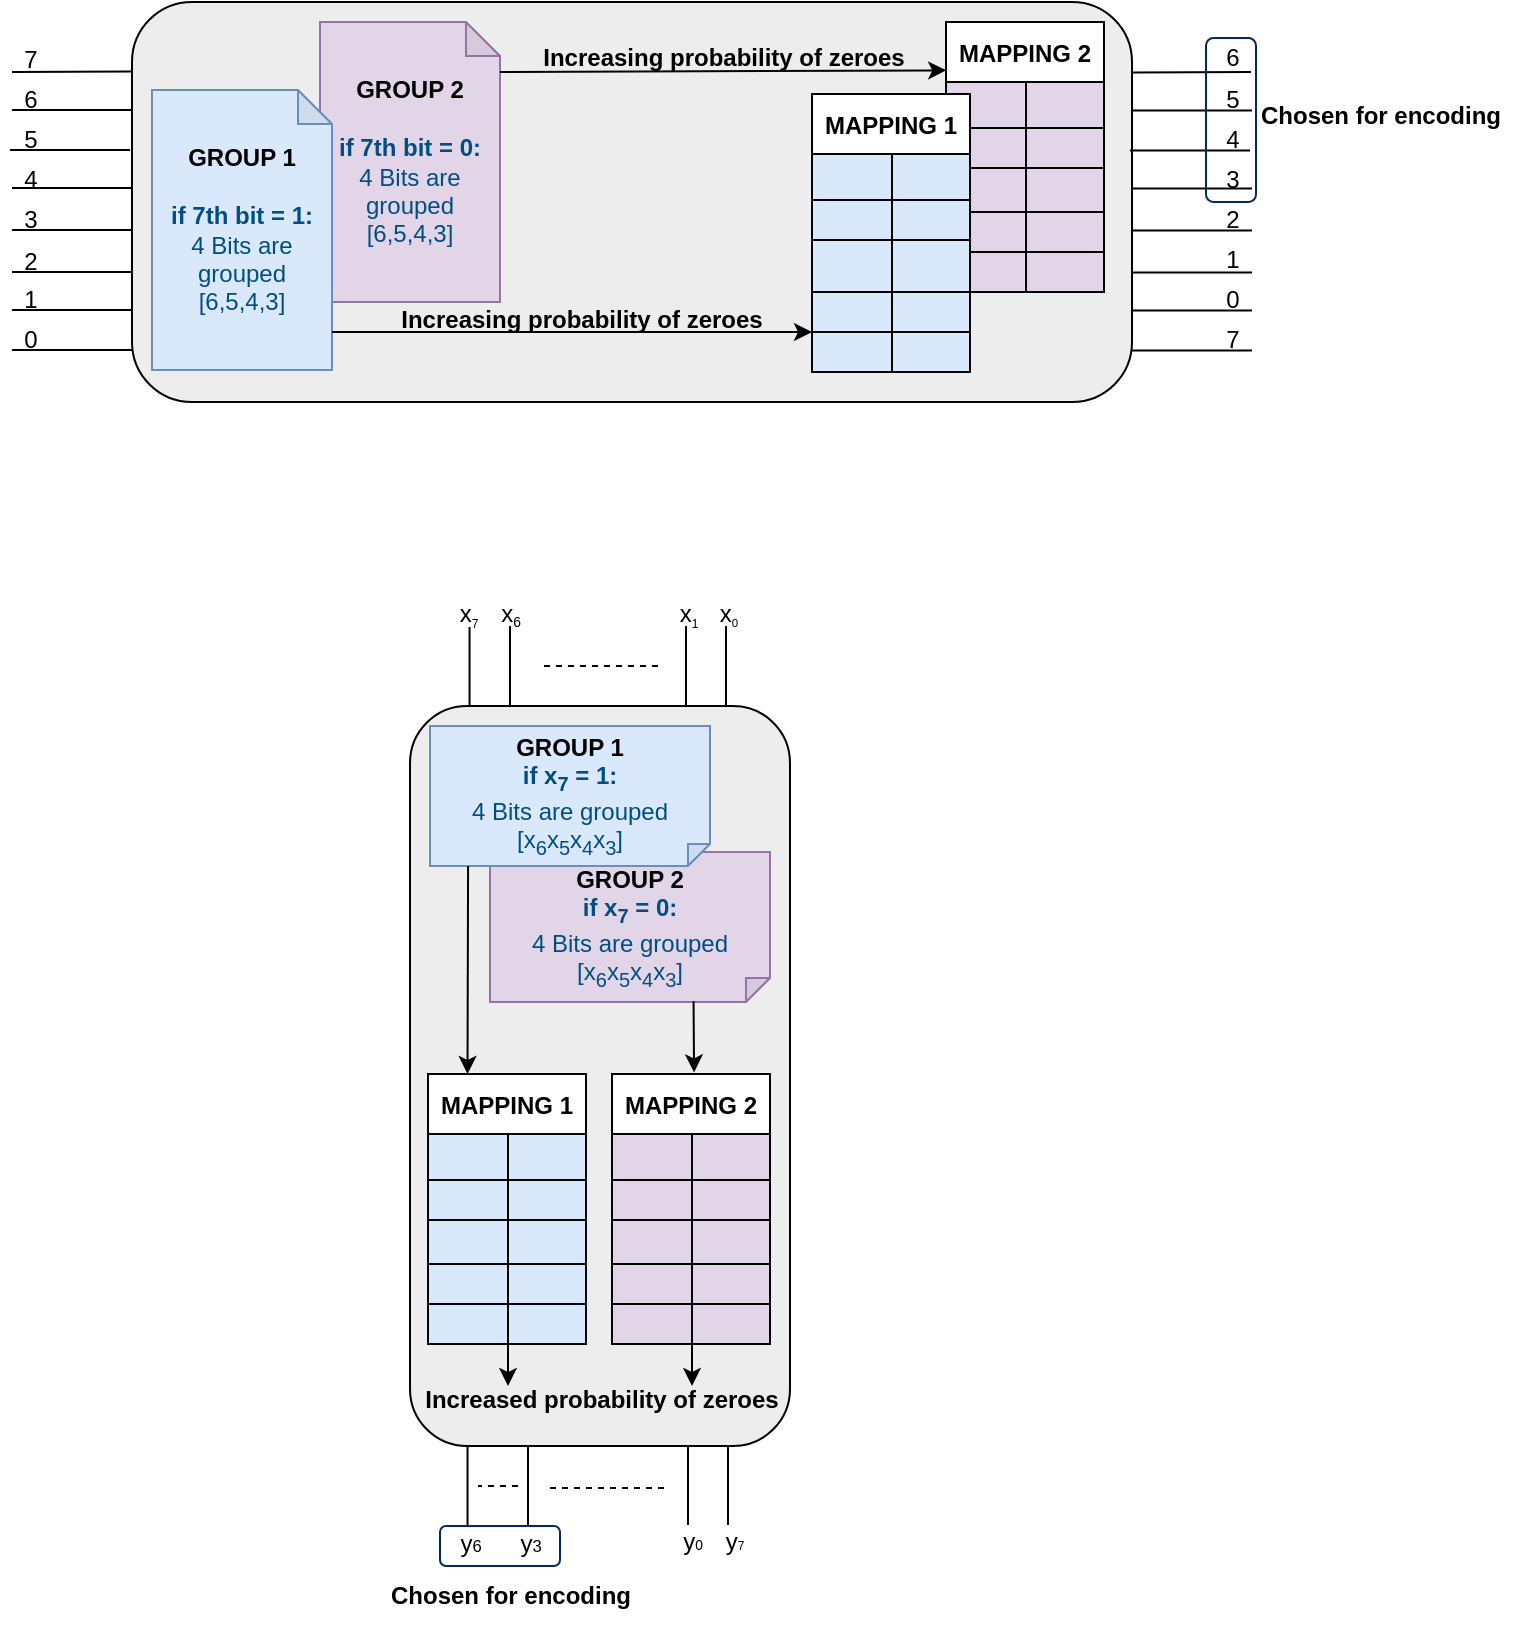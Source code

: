 <mxfile version="28.0.4">
  <diagram name="Page-1" id="nOCRgtnf3OO0YPdjOFGx">
    <mxGraphModel dx="1882" dy="1778" grid="1" gridSize="10" guides="1" tooltips="1" connect="1" arrows="1" fold="1" page="1" pageScale="1" pageWidth="850" pageHeight="1100" math="0" shadow="0" adaptiveColors="simple">
      <root>
        <mxCell id="0" />
        <mxCell id="1" parent="0" />
        <mxCell id="Uh95agxEUosQ2VYnLe-K-126" value="" style="rounded=1;whiteSpace=wrap;html=1;fillColor=light-dark(#ededed, #ededed);movable=1;resizable=1;rotatable=1;deletable=1;editable=1;locked=0;connectable=1;direction=south;" vertex="1" parent="1">
          <mxGeometry x="271" y="327" width="190" height="370" as="geometry" />
        </mxCell>
        <mxCell id="Uh95agxEUosQ2VYnLe-K-129" value="&lt;b&gt;GROUP 2&lt;/b&gt;&lt;div&gt;&lt;div&gt;&lt;font style=&quot;color: light-dark(rgb(0, 79, 128), rgb(237, 237, 237));&quot;&gt;&lt;b&gt;if x&lt;sub&gt;7&lt;/sub&gt;&amp;nbsp;= 0:&lt;/b&gt;&lt;/font&gt;&lt;/div&gt;&lt;div&gt;&lt;font style=&quot;color: light-dark(rgb(0, 79, 128), rgb(237, 237, 237));&quot;&gt;4 Bits are grouped [x&lt;sub&gt;6&lt;/sub&gt;x&lt;sub&gt;5&lt;/sub&gt;x&lt;sub&gt;4&lt;/sub&gt;x&lt;sub&gt;3&lt;/sub&gt;]&lt;/font&gt;&lt;/div&gt;&lt;/div&gt;" style="shape=note;whiteSpace=wrap;html=1;backgroundOutline=1;darkOpacity=0.05;size=12;fillColor=#e1d5e7;strokeColor=#9673a6;movable=1;resizable=1;rotatable=1;deletable=1;editable=1;locked=0;connectable=1;direction=south;" vertex="1" parent="1">
          <mxGeometry x="311" y="400" width="140" height="75" as="geometry" />
        </mxCell>
        <mxCell id="Uh95agxEUosQ2VYnLe-K-66" value="" style="rounded=1;whiteSpace=wrap;html=1;fillColor=light-dark(#ededed, #ededed);movable=1;resizable=1;rotatable=1;deletable=1;editable=1;locked=0;connectable=1;" vertex="1" parent="1">
          <mxGeometry x="132" y="-25" width="500" height="200" as="geometry" />
        </mxCell>
        <mxCell id="Uh95agxEUosQ2VYnLe-K-46" value="MAPPING 2" style="shape=table;startSize=30;container=1;collapsible=0;childLayout=tableLayout;strokeColor=default;fontSize=12;fontStyle=1;movable=1;resizable=1;rotatable=1;deletable=1;editable=1;locked=0;connectable=1;" vertex="1" parent="1">
          <mxGeometry x="539" y="-15" width="79" height="135.0" as="geometry" />
        </mxCell>
        <mxCell id="Uh95agxEUosQ2VYnLe-K-47" value="" style="shape=tableRow;horizontal=0;startSize=0;swimlaneHead=0;swimlaneBody=0;strokeColor=light-dark(#000000, #9577a3);top=1;left=1;bottom=1;right=1;collapsible=0;dropTarget=0;fillColor=none;points=[[0,0.5],[1,0.5]];portConstraint=eastwest;fontSize=16;movable=1;resizable=1;rotatable=1;deletable=1;editable=1;locked=0;connectable=1;" vertex="1" parent="Uh95agxEUosQ2VYnLe-K-46">
          <mxGeometry y="30" width="79" height="23" as="geometry" />
        </mxCell>
        <mxCell id="Uh95agxEUosQ2VYnLe-K-48" value="" style="shape=partialRectangle;html=1;whiteSpace=wrap;connectable=1;strokeColor=light-dark(#000000, #9577a3);overflow=hidden;fillColor=#e1d5e7;top=1;left=1;bottom=1;right=1;pointerEvents=1;fontSize=16;movable=1;resizable=1;rotatable=1;deletable=1;editable=1;locked=0;" vertex="1" parent="Uh95agxEUosQ2VYnLe-K-47">
          <mxGeometry width="40" height="23" as="geometry">
            <mxRectangle width="40" height="23" as="alternateBounds" />
          </mxGeometry>
        </mxCell>
        <mxCell id="Uh95agxEUosQ2VYnLe-K-49" value="" style="shape=partialRectangle;html=1;whiteSpace=wrap;connectable=1;strokeColor=light-dark(#000000, #9577a3);overflow=hidden;fillColor=#e1d5e7;top=1;left=1;bottom=1;right=1;pointerEvents=1;fontSize=16;movable=1;resizable=1;rotatable=1;deletable=1;editable=1;locked=0;" vertex="1" parent="Uh95agxEUosQ2VYnLe-K-47">
          <mxGeometry x="40" width="39" height="23" as="geometry">
            <mxRectangle width="39" height="23" as="alternateBounds" />
          </mxGeometry>
        </mxCell>
        <mxCell id="Uh95agxEUosQ2VYnLe-K-50" value="" style="shape=tableRow;horizontal=0;startSize=0;swimlaneHead=0;swimlaneBody=0;strokeColor=light-dark(#000000, #9577a3);top=1;left=1;bottom=1;right=1;collapsible=0;dropTarget=0;fillColor=none;points=[[0,0.5],[1,0.5]];portConstraint=eastwest;fontSize=16;movable=1;resizable=1;rotatable=1;deletable=1;editable=1;locked=0;connectable=1;" vertex="1" parent="Uh95agxEUosQ2VYnLe-K-46">
          <mxGeometry y="53" width="79" height="20" as="geometry" />
        </mxCell>
        <mxCell id="Uh95agxEUosQ2VYnLe-K-51" value="" style="shape=partialRectangle;html=1;whiteSpace=wrap;connectable=1;strokeColor=light-dark(#000000, #9577a3);overflow=hidden;fillColor=#e1d5e7;top=1;left=1;bottom=1;right=1;pointerEvents=1;fontSize=16;movable=1;resizable=1;rotatable=1;deletable=1;editable=1;locked=0;" vertex="1" parent="Uh95agxEUosQ2VYnLe-K-50">
          <mxGeometry width="40" height="20" as="geometry">
            <mxRectangle width="40" height="20" as="alternateBounds" />
          </mxGeometry>
        </mxCell>
        <mxCell id="Uh95agxEUosQ2VYnLe-K-52" value="" style="shape=partialRectangle;html=1;whiteSpace=wrap;connectable=1;strokeColor=light-dark(#000000, #9577a3);overflow=hidden;fillColor=#e1d5e7;top=1;left=1;bottom=1;right=1;pointerEvents=1;fontSize=16;movable=1;resizable=1;rotatable=1;deletable=1;editable=1;locked=0;" vertex="1" parent="Uh95agxEUosQ2VYnLe-K-50">
          <mxGeometry x="40" width="39" height="20" as="geometry">
            <mxRectangle width="39" height="20" as="alternateBounds" />
          </mxGeometry>
        </mxCell>
        <mxCell id="Uh95agxEUosQ2VYnLe-K-53" value="" style="shape=tableRow;horizontal=0;startSize=0;swimlaneHead=0;swimlaneBody=0;strokeColor=light-dark(#000000, #9577a3);top=1;left=1;bottom=1;right=1;collapsible=0;dropTarget=0;fillColor=none;points=[[0,0.5],[1,0.5]];portConstraint=eastwest;fontSize=16;movable=1;resizable=1;rotatable=1;deletable=1;editable=1;locked=0;connectable=1;" vertex="1" parent="Uh95agxEUosQ2VYnLe-K-46">
          <mxGeometry y="73" width="79" height="22" as="geometry" />
        </mxCell>
        <mxCell id="Uh95agxEUosQ2VYnLe-K-54" value="" style="shape=partialRectangle;html=1;whiteSpace=wrap;connectable=1;strokeColor=light-dark(#000000, #9577a3);overflow=hidden;fillColor=#e1d5e7;top=1;left=1;bottom=1;right=1;pointerEvents=1;fontSize=16;movable=1;resizable=1;rotatable=1;deletable=1;editable=1;locked=0;" vertex="1" parent="Uh95agxEUosQ2VYnLe-K-53">
          <mxGeometry width="40" height="22" as="geometry">
            <mxRectangle width="40" height="22" as="alternateBounds" />
          </mxGeometry>
        </mxCell>
        <mxCell id="Uh95agxEUosQ2VYnLe-K-55" value="" style="shape=partialRectangle;html=1;whiteSpace=wrap;connectable=1;strokeColor=light-dark(#000000, #9577a3);overflow=hidden;fillColor=#e1d5e7;top=1;left=1;bottom=1;right=1;pointerEvents=1;fontSize=16;movable=1;resizable=1;rotatable=1;deletable=1;editable=1;locked=0;" vertex="1" parent="Uh95agxEUosQ2VYnLe-K-53">
          <mxGeometry x="40" width="39" height="22" as="geometry">
            <mxRectangle width="39" height="22" as="alternateBounds" />
          </mxGeometry>
        </mxCell>
        <mxCell id="Uh95agxEUosQ2VYnLe-K-56" style="shape=tableRow;horizontal=0;startSize=0;swimlaneHead=0;swimlaneBody=0;strokeColor=light-dark(#000000, #9577a3);top=1;left=1;bottom=1;right=1;collapsible=0;dropTarget=0;fillColor=none;points=[[0,0.5],[1,0.5]];portConstraint=eastwest;fontSize=16;movable=1;resizable=1;rotatable=1;deletable=1;editable=1;locked=0;connectable=1;" vertex="1" parent="Uh95agxEUosQ2VYnLe-K-46">
          <mxGeometry y="95" width="79" height="20" as="geometry" />
        </mxCell>
        <mxCell id="Uh95agxEUosQ2VYnLe-K-57" style="shape=partialRectangle;html=1;whiteSpace=wrap;connectable=1;strokeColor=light-dark(#000000, #9577a3);overflow=hidden;fillColor=#e1d5e7;top=1;left=1;bottom=1;right=1;pointerEvents=1;fontSize=16;movable=1;resizable=1;rotatable=1;deletable=1;editable=1;locked=0;" vertex="1" parent="Uh95agxEUosQ2VYnLe-K-56">
          <mxGeometry width="40" height="20" as="geometry">
            <mxRectangle width="40" height="20" as="alternateBounds" />
          </mxGeometry>
        </mxCell>
        <mxCell id="Uh95agxEUosQ2VYnLe-K-58" style="shape=partialRectangle;html=1;whiteSpace=wrap;connectable=1;strokeColor=light-dark(#000000, #9577a3);overflow=hidden;fillColor=#e1d5e7;top=1;left=1;bottom=1;right=1;pointerEvents=1;fontSize=16;movable=1;resizable=1;rotatable=1;deletable=1;editable=1;locked=0;" vertex="1" parent="Uh95agxEUosQ2VYnLe-K-56">
          <mxGeometry x="40" width="39" height="20" as="geometry">
            <mxRectangle width="39" height="20" as="alternateBounds" />
          </mxGeometry>
        </mxCell>
        <mxCell id="Uh95agxEUosQ2VYnLe-K-59" style="shape=tableRow;horizontal=0;startSize=0;swimlaneHead=0;swimlaneBody=0;strokeColor=light-dark(#000000, #9577a3);top=1;left=1;bottom=1;right=1;collapsible=0;dropTarget=0;fillColor=none;points=[[0,0.5],[1,0.5]];portConstraint=eastwest;fontSize=16;movable=1;resizable=1;rotatable=1;deletable=1;editable=1;locked=0;connectable=1;" vertex="1" parent="Uh95agxEUosQ2VYnLe-K-46">
          <mxGeometry y="115" width="79" height="20" as="geometry" />
        </mxCell>
        <mxCell id="Uh95agxEUosQ2VYnLe-K-60" style="shape=partialRectangle;html=1;whiteSpace=wrap;connectable=1;strokeColor=light-dark(#000000, #9577a3);overflow=hidden;fillColor=#e1d5e7;top=1;left=1;bottom=1;right=1;pointerEvents=1;fontSize=16;movable=1;resizable=1;rotatable=1;deletable=1;editable=1;locked=0;" vertex="1" parent="Uh95agxEUosQ2VYnLe-K-59">
          <mxGeometry width="40" height="20" as="geometry">
            <mxRectangle width="40" height="20" as="alternateBounds" />
          </mxGeometry>
        </mxCell>
        <mxCell id="Uh95agxEUosQ2VYnLe-K-61" style="shape=partialRectangle;html=1;whiteSpace=wrap;connectable=1;strokeColor=light-dark(#000000, #9577a3);overflow=hidden;fillColor=#e1d5e7;top=1;left=1;bottom=1;right=1;pointerEvents=1;fontSize=16;movable=1;resizable=1;rotatable=1;deletable=1;editable=1;locked=0;" vertex="1" parent="Uh95agxEUosQ2VYnLe-K-59">
          <mxGeometry x="40" width="39" height="20" as="geometry">
            <mxRectangle width="39" height="20" as="alternateBounds" />
          </mxGeometry>
        </mxCell>
        <mxCell id="Uh95agxEUosQ2VYnLe-K-1" value="&lt;b&gt;GROUP 2&lt;/b&gt;&lt;div&gt;&lt;b&gt;&lt;br&gt;&lt;/b&gt;&lt;div&gt;&lt;font style=&quot;color: light-dark(rgb(0, 79, 128), rgb(237, 237, 237));&quot;&gt;&lt;b&gt;if 7th bit = 0:&lt;/b&gt;&lt;/font&gt;&lt;/div&gt;&lt;div&gt;&lt;font style=&quot;color: light-dark(rgb(0, 79, 128), rgb(237, 237, 237));&quot;&gt;4 Bits are grouped [6,5,4,3]&lt;/font&gt;&lt;/div&gt;&lt;/div&gt;" style="shape=note;whiteSpace=wrap;html=1;backgroundOutline=1;darkOpacity=0.05;size=17;fillColor=#e1d5e7;strokeColor=#9673a6;movable=1;resizable=1;rotatable=1;deletable=1;editable=1;locked=0;connectable=1;" vertex="1" parent="1">
          <mxGeometry x="226" y="-15" width="90" height="140" as="geometry" />
        </mxCell>
        <mxCell id="_oQXvfnrhqQgpWS-RbkP-1" value="&lt;b&gt;GROUP 1&lt;/b&gt;&lt;div&gt;&lt;b&gt;&lt;br&gt;&lt;/b&gt;&lt;div&gt;&lt;font style=&quot;color: light-dark(rgb(0, 79, 128), rgb(237, 237, 237));&quot;&gt;&lt;b&gt;if 7th bit = 1:&lt;/b&gt;&lt;/font&gt;&lt;/div&gt;&lt;div&gt;&lt;font style=&quot;color: light-dark(rgb(0, 79, 128), rgb(237, 237, 237));&quot;&gt;4 Bits are grouped [6,5,4,3]&lt;/font&gt;&lt;/div&gt;&lt;/div&gt;" style="shape=note;whiteSpace=wrap;html=1;backgroundOutline=1;darkOpacity=0.05;size=17;fillColor=#dae8fc;strokeColor=#6c8ebf;movable=1;resizable=1;rotatable=1;deletable=1;editable=1;locked=0;connectable=1;" parent="1" vertex="1">
          <mxGeometry x="142" y="19" width="90" height="140" as="geometry" />
        </mxCell>
        <mxCell id="Uh95agxEUosQ2VYnLe-K-2" value="" style="endArrow=classic;html=1;rounded=0;entryX=0.001;entryY=0.179;entryDx=0;entryDy=0;entryPerimeter=0;movable=1;resizable=1;rotatable=1;deletable=1;editable=1;locked=0;connectable=1;" edge="1" parent="1" target="Uh95agxEUosQ2VYnLe-K-46">
          <mxGeometry width="50" height="50" relative="1" as="geometry">
            <mxPoint x="316" y="10" as="sourcePoint" />
            <mxPoint x="516" y="10" as="targetPoint" />
          </mxGeometry>
        </mxCell>
        <mxCell id="Uh95agxEUosQ2VYnLe-K-3" value="" style="endArrow=classic;html=1;rounded=0;movable=1;resizable=1;rotatable=1;deletable=1;editable=1;locked=0;connectable=1;" edge="1" parent="1">
          <mxGeometry width="50" height="50" relative="1" as="geometry">
            <mxPoint x="232" y="140" as="sourcePoint" />
            <mxPoint x="472" y="140" as="targetPoint" />
          </mxGeometry>
        </mxCell>
        <mxCell id="Uh95agxEUosQ2VYnLe-K-27" value="MAPPING 1" style="shape=table;startSize=30;container=1;collapsible=0;childLayout=tableLayout;strokeColor=default;fontSize=12;fontStyle=1;labelBorderColor=none;swimlaneLine=1;fixedRows=1;resizeLast=1;resizeLastRow=1;movable=1;resizable=1;rotatable=1;deletable=1;editable=1;locked=0;connectable=1;" vertex="1" parent="1">
          <mxGeometry x="472" y="21" width="79" height="139" as="geometry" />
        </mxCell>
        <mxCell id="Uh95agxEUosQ2VYnLe-K-28" value="" style="shape=tableRow;horizontal=0;startSize=0;swimlaneHead=0;swimlaneBody=0;strokeColor=inherit;top=0;left=0;bottom=0;right=0;collapsible=0;dropTarget=0;fillColor=none;points=[[0,0.5],[1,0.5]];portConstraint=eastwest;fontSize=16;movable=1;resizable=1;rotatable=1;deletable=1;editable=1;locked=0;connectable=1;" vertex="1" parent="Uh95agxEUosQ2VYnLe-K-27">
          <mxGeometry y="30" width="79" height="23" as="geometry" />
        </mxCell>
        <mxCell id="Uh95agxEUosQ2VYnLe-K-29" value="" style="shape=partialRectangle;html=1;whiteSpace=wrap;connectable=1;strokeColor=light-dark(#030303, #5c79a3);overflow=hidden;fillColor=#dae8fc;top=1;left=1;bottom=1;right=1;pointerEvents=1;fontSize=16;backgroundOutline=1;movable=1;resizable=1;rotatable=1;deletable=1;editable=1;locked=0;" vertex="1" parent="Uh95agxEUosQ2VYnLe-K-28">
          <mxGeometry width="40" height="23" as="geometry">
            <mxRectangle width="40" height="23" as="alternateBounds" />
          </mxGeometry>
        </mxCell>
        <mxCell id="Uh95agxEUosQ2VYnLe-K-30" value="" style="shape=partialRectangle;html=1;whiteSpace=wrap;connectable=1;strokeColor=light-dark(#030303, #5c79a3);overflow=hidden;fillColor=#dae8fc;top=1;left=1;bottom=1;right=1;pointerEvents=1;fontSize=16;backgroundOutline=1;movable=1;resizable=1;rotatable=1;deletable=1;editable=1;locked=0;" vertex="1" parent="Uh95agxEUosQ2VYnLe-K-28">
          <mxGeometry x="40" width="39" height="23" as="geometry">
            <mxRectangle width="39" height="23" as="alternateBounds" />
          </mxGeometry>
        </mxCell>
        <mxCell id="Uh95agxEUosQ2VYnLe-K-32" value="" style="shape=tableRow;horizontal=0;startSize=0;swimlaneHead=0;swimlaneBody=0;strokeColor=inherit;top=0;left=0;bottom=0;right=0;collapsible=0;dropTarget=0;fillColor=none;points=[[0,0.5],[1,0.5]];portConstraint=eastwest;fontSize=16;movable=1;resizable=1;rotatable=1;deletable=1;editable=1;locked=0;connectable=1;" vertex="1" parent="Uh95agxEUosQ2VYnLe-K-27">
          <mxGeometry y="53" width="79" height="20" as="geometry" />
        </mxCell>
        <mxCell id="Uh95agxEUosQ2VYnLe-K-33" value="" style="shape=partialRectangle;html=1;whiteSpace=wrap;connectable=1;strokeColor=light-dark(#030303, #5c79a3);overflow=hidden;fillColor=#dae8fc;top=1;left=1;bottom=1;right=1;pointerEvents=1;fontSize=16;backgroundOutline=1;movable=1;resizable=1;rotatable=1;deletable=1;editable=1;locked=0;" vertex="1" parent="Uh95agxEUosQ2VYnLe-K-32">
          <mxGeometry width="40" height="20" as="geometry">
            <mxRectangle width="40" height="20" as="alternateBounds" />
          </mxGeometry>
        </mxCell>
        <mxCell id="Uh95agxEUosQ2VYnLe-K-34" value="" style="shape=partialRectangle;html=1;whiteSpace=wrap;connectable=1;strokeColor=light-dark(#030303, #5c79a3);overflow=hidden;fillColor=#dae8fc;top=1;left=1;bottom=1;right=1;pointerEvents=1;fontSize=16;backgroundOutline=1;movable=1;resizable=1;rotatable=1;deletable=1;editable=1;locked=0;" vertex="1" parent="Uh95agxEUosQ2VYnLe-K-32">
          <mxGeometry x="40" width="39" height="20" as="geometry">
            <mxRectangle width="39" height="20" as="alternateBounds" />
          </mxGeometry>
        </mxCell>
        <mxCell id="Uh95agxEUosQ2VYnLe-K-36" value="" style="shape=tableRow;horizontal=0;startSize=0;swimlaneHead=0;swimlaneBody=0;strokeColor=inherit;top=0;left=0;bottom=0;right=0;collapsible=0;dropTarget=0;fillColor=none;points=[[0,0.5],[1,0.5]];portConstraint=eastwest;fontSize=16;movable=1;resizable=1;rotatable=1;deletable=1;editable=1;locked=0;connectable=1;" vertex="1" parent="Uh95agxEUosQ2VYnLe-K-27">
          <mxGeometry y="73" width="79" height="26" as="geometry" />
        </mxCell>
        <mxCell id="Uh95agxEUosQ2VYnLe-K-37" value="" style="shape=partialRectangle;html=1;whiteSpace=wrap;connectable=1;strokeColor=light-dark(#030303, #5c79a3);overflow=hidden;fillColor=#dae8fc;top=1;left=1;bottom=1;right=1;pointerEvents=1;fontSize=16;backgroundOutline=1;movable=1;resizable=1;rotatable=1;deletable=1;editable=1;locked=0;" vertex="1" parent="Uh95agxEUosQ2VYnLe-K-36">
          <mxGeometry width="40" height="26" as="geometry">
            <mxRectangle width="40" height="26" as="alternateBounds" />
          </mxGeometry>
        </mxCell>
        <mxCell id="Uh95agxEUosQ2VYnLe-K-38" value="" style="shape=partialRectangle;html=1;whiteSpace=wrap;connectable=1;strokeColor=light-dark(#030303, #5c79a3);overflow=hidden;fillColor=#dae8fc;top=1;left=1;bottom=1;right=1;pointerEvents=1;fontSize=16;backgroundOutline=1;movable=1;resizable=1;rotatable=1;deletable=1;editable=1;locked=0;" vertex="1" parent="Uh95agxEUosQ2VYnLe-K-36">
          <mxGeometry x="40" width="39" height="26" as="geometry">
            <mxRectangle width="39" height="26" as="alternateBounds" />
          </mxGeometry>
        </mxCell>
        <mxCell id="Uh95agxEUosQ2VYnLe-K-40" style="shape=tableRow;horizontal=0;startSize=0;swimlaneHead=0;swimlaneBody=0;strokeColor=inherit;top=0;left=0;bottom=0;right=0;collapsible=0;dropTarget=0;fillColor=none;points=[[0,0.5],[1,0.5]];portConstraint=eastwest;fontSize=16;movable=1;resizable=1;rotatable=1;deletable=1;editable=1;locked=0;connectable=1;" vertex="1" parent="Uh95agxEUosQ2VYnLe-K-27">
          <mxGeometry y="99" width="79" height="20" as="geometry" />
        </mxCell>
        <mxCell id="Uh95agxEUosQ2VYnLe-K-41" style="shape=partialRectangle;html=1;whiteSpace=wrap;connectable=1;strokeColor=light-dark(#030303, #5c79a3);overflow=hidden;fillColor=#dae8fc;top=1;left=1;bottom=1;right=1;pointerEvents=1;fontSize=16;backgroundOutline=1;movable=1;resizable=1;rotatable=1;deletable=1;editable=1;locked=0;" vertex="1" parent="Uh95agxEUosQ2VYnLe-K-40">
          <mxGeometry width="40" height="20" as="geometry">
            <mxRectangle width="40" height="20" as="alternateBounds" />
          </mxGeometry>
        </mxCell>
        <mxCell id="Uh95agxEUosQ2VYnLe-K-42" style="shape=partialRectangle;html=1;whiteSpace=wrap;connectable=1;strokeColor=light-dark(#030303, #5c79a3);overflow=hidden;fillColor=#dae8fc;top=1;left=1;bottom=1;right=1;pointerEvents=1;fontSize=16;backgroundOutline=1;movable=1;resizable=1;rotatable=1;deletable=1;editable=1;locked=0;" vertex="1" parent="Uh95agxEUosQ2VYnLe-K-40">
          <mxGeometry x="40" width="39" height="20" as="geometry">
            <mxRectangle width="39" height="20" as="alternateBounds" />
          </mxGeometry>
        </mxCell>
        <mxCell id="Uh95agxEUosQ2VYnLe-K-43" style="shape=tableRow;horizontal=0;startSize=0;swimlaneHead=0;swimlaneBody=0;strokeColor=inherit;top=0;left=0;bottom=0;right=0;collapsible=0;dropTarget=0;fillColor=none;points=[[0,0.5],[1,0.5]];portConstraint=eastwest;fontSize=16;strokeWidth=1;movable=1;resizable=1;rotatable=1;deletable=1;editable=1;locked=0;connectable=1;" vertex="1" parent="Uh95agxEUosQ2VYnLe-K-27">
          <mxGeometry y="119" width="79" height="20" as="geometry" />
        </mxCell>
        <mxCell id="Uh95agxEUosQ2VYnLe-K-44" style="shape=partialRectangle;html=1;whiteSpace=wrap;connectable=1;strokeColor=light-dark(#030303, #5c79a3);overflow=hidden;fillColor=#dae8fc;top=1;left=1;bottom=1;right=1;pointerEvents=1;fontSize=16;backgroundOutline=1;movable=1;resizable=1;rotatable=1;deletable=1;editable=1;locked=0;" vertex="1" parent="Uh95agxEUosQ2VYnLe-K-43">
          <mxGeometry width="40" height="20" as="geometry">
            <mxRectangle width="40" height="20" as="alternateBounds" />
          </mxGeometry>
        </mxCell>
        <mxCell id="Uh95agxEUosQ2VYnLe-K-45" style="shape=partialRectangle;html=1;whiteSpace=wrap;connectable=1;strokeColor=light-dark(#030303, #5c79a3);overflow=hidden;fillColor=#dae8fc;top=1;left=1;bottom=1;right=1;pointerEvents=1;fontSize=16;backgroundOutline=1;movable=1;resizable=1;rotatable=1;deletable=1;editable=1;locked=0;" vertex="1" parent="Uh95agxEUosQ2VYnLe-K-43">
          <mxGeometry x="40" width="39" height="20" as="geometry">
            <mxRectangle width="39" height="20" as="alternateBounds" />
          </mxGeometry>
        </mxCell>
        <mxCell id="Uh95agxEUosQ2VYnLe-K-62" value="&lt;b&gt;Increasing probability of zeroes&lt;/b&gt;" style="text;html=1;align=center;verticalAlign=middle;whiteSpace=wrap;rounded=0;movable=1;resizable=1;rotatable=1;deletable=1;editable=1;locked=0;connectable=1;" vertex="1" parent="1">
          <mxGeometry x="262" y="119" width="190" height="30" as="geometry" />
        </mxCell>
        <mxCell id="Uh95agxEUosQ2VYnLe-K-64" value="&lt;b&gt;Increasing probability of zeroes&lt;/b&gt;" style="text;html=1;align=center;verticalAlign=middle;whiteSpace=wrap;rounded=0;movable=1;resizable=1;rotatable=1;deletable=1;editable=1;locked=0;connectable=1;" vertex="1" parent="1">
          <mxGeometry x="333" y="-12" width="190" height="30" as="geometry" />
        </mxCell>
        <mxCell id="Uh95agxEUosQ2VYnLe-K-67" value="" style="endArrow=none;html=1;rounded=0;entryX=-0.001;entryY=0.124;entryDx=0;entryDy=0;entryPerimeter=0;movable=1;resizable=1;rotatable=1;deletable=1;editable=1;locked=0;connectable=1;" edge="1" parent="1">
          <mxGeometry width="50" height="50" relative="1" as="geometry">
            <mxPoint x="72" y="10" as="sourcePoint" />
            <mxPoint x="131.5" y="9.8" as="targetPoint" />
          </mxGeometry>
        </mxCell>
        <mxCell id="Uh95agxEUosQ2VYnLe-K-68" value="" style="endArrow=none;html=1;rounded=0;entryX=-0.001;entryY=0.124;entryDx=0;entryDy=0;entryPerimeter=0;movable=1;resizable=1;rotatable=1;deletable=1;editable=1;locked=0;connectable=1;" edge="1" parent="1">
          <mxGeometry width="50" height="50" relative="1" as="geometry">
            <mxPoint x="72" y="29" as="sourcePoint" />
            <mxPoint x="132" y="29" as="targetPoint" />
          </mxGeometry>
        </mxCell>
        <mxCell id="Uh95agxEUosQ2VYnLe-K-69" value="" style="endArrow=none;html=1;rounded=0;entryX=-0.001;entryY=0.124;entryDx=0;entryDy=0;entryPerimeter=0;movable=1;resizable=1;rotatable=1;deletable=1;editable=1;locked=0;connectable=1;" edge="1" parent="1">
          <mxGeometry width="50" height="50" relative="1" as="geometry">
            <mxPoint x="71" y="49" as="sourcePoint" />
            <mxPoint x="131" y="49" as="targetPoint" />
          </mxGeometry>
        </mxCell>
        <mxCell id="Uh95agxEUosQ2VYnLe-K-70" value="" style="endArrow=none;html=1;rounded=0;entryX=-0.001;entryY=0.124;entryDx=0;entryDy=0;entryPerimeter=0;movable=1;resizable=1;rotatable=1;deletable=1;editable=1;locked=0;connectable=1;" edge="1" parent="1">
          <mxGeometry width="50" height="50" relative="1" as="geometry">
            <mxPoint x="72" y="68" as="sourcePoint" />
            <mxPoint x="132" y="68" as="targetPoint" />
          </mxGeometry>
        </mxCell>
        <mxCell id="Uh95agxEUosQ2VYnLe-K-71" value="" style="endArrow=none;html=1;rounded=0;entryX=-0.001;entryY=0.124;entryDx=0;entryDy=0;entryPerimeter=0;movable=1;resizable=1;rotatable=1;deletable=1;editable=1;locked=0;connectable=1;" edge="1" parent="1">
          <mxGeometry width="50" height="50" relative="1" as="geometry">
            <mxPoint x="72" y="89" as="sourcePoint" />
            <mxPoint x="132" y="89" as="targetPoint" />
          </mxGeometry>
        </mxCell>
        <mxCell id="Uh95agxEUosQ2VYnLe-K-72" value="" style="endArrow=none;html=1;rounded=0;entryX=-0.001;entryY=0.124;entryDx=0;entryDy=0;entryPerimeter=0;movable=1;resizable=1;rotatable=1;deletable=1;editable=1;locked=0;connectable=1;" edge="1" parent="1">
          <mxGeometry width="50" height="50" relative="1" as="geometry">
            <mxPoint x="72" y="110" as="sourcePoint" />
            <mxPoint x="132" y="110" as="targetPoint" />
          </mxGeometry>
        </mxCell>
        <mxCell id="Uh95agxEUosQ2VYnLe-K-73" value="" style="endArrow=none;html=1;rounded=0;entryX=-0.001;entryY=0.124;entryDx=0;entryDy=0;entryPerimeter=0;movable=1;resizable=1;rotatable=1;deletable=1;editable=1;locked=0;connectable=1;" edge="1" parent="1">
          <mxGeometry width="50" height="50" relative="1" as="geometry">
            <mxPoint x="72" y="129" as="sourcePoint" />
            <mxPoint x="132" y="129" as="targetPoint" />
          </mxGeometry>
        </mxCell>
        <mxCell id="Uh95agxEUosQ2VYnLe-K-74" value="" style="endArrow=none;html=1;rounded=0;entryX=-0.001;entryY=0.124;entryDx=0;entryDy=0;entryPerimeter=0;movable=1;resizable=1;rotatable=1;deletable=1;editable=1;locked=0;connectable=1;" edge="1" parent="1">
          <mxGeometry width="50" height="50" relative="1" as="geometry">
            <mxPoint x="72" y="149" as="sourcePoint" />
            <mxPoint x="132" y="149" as="targetPoint" />
          </mxGeometry>
        </mxCell>
        <mxCell id="Uh95agxEUosQ2VYnLe-K-75" value="" style="endArrow=none;html=1;rounded=0;entryX=-0.001;entryY=0.124;entryDx=0;entryDy=0;entryPerimeter=0;movable=1;resizable=1;rotatable=1;deletable=1;editable=1;locked=0;connectable=1;" edge="1" parent="1">
          <mxGeometry width="50" height="50" relative="1" as="geometry">
            <mxPoint x="632" y="10.2" as="sourcePoint" />
            <mxPoint x="691.5" y="10" as="targetPoint" />
          </mxGeometry>
        </mxCell>
        <mxCell id="Uh95agxEUosQ2VYnLe-K-76" value="" style="endArrow=none;html=1;rounded=0;entryX=-0.001;entryY=0.124;entryDx=0;entryDy=0;entryPerimeter=0;movable=1;resizable=1;rotatable=1;deletable=1;editable=1;locked=0;connectable=1;" edge="1" parent="1">
          <mxGeometry width="50" height="50" relative="1" as="geometry">
            <mxPoint x="632" y="29.2" as="sourcePoint" />
            <mxPoint x="692" y="29.2" as="targetPoint" />
          </mxGeometry>
        </mxCell>
        <mxCell id="Uh95agxEUosQ2VYnLe-K-77" value="" style="endArrow=none;html=1;rounded=0;entryX=-0.001;entryY=0.124;entryDx=0;entryDy=0;entryPerimeter=0;movable=1;resizable=1;rotatable=1;deletable=1;editable=1;locked=0;connectable=1;" edge="1" parent="1">
          <mxGeometry width="50" height="50" relative="1" as="geometry">
            <mxPoint x="631" y="49.2" as="sourcePoint" />
            <mxPoint x="691" y="49.2" as="targetPoint" />
          </mxGeometry>
        </mxCell>
        <mxCell id="Uh95agxEUosQ2VYnLe-K-78" value="" style="endArrow=none;html=1;rounded=0;entryX=-0.001;entryY=0.124;entryDx=0;entryDy=0;entryPerimeter=0;movable=1;resizable=1;rotatable=1;deletable=1;editable=1;locked=0;connectable=1;" edge="1" parent="1">
          <mxGeometry width="50" height="50" relative="1" as="geometry">
            <mxPoint x="632" y="68.2" as="sourcePoint" />
            <mxPoint x="692" y="68.2" as="targetPoint" />
          </mxGeometry>
        </mxCell>
        <mxCell id="Uh95agxEUosQ2VYnLe-K-79" value="" style="endArrow=none;html=1;rounded=0;entryX=-0.001;entryY=0.124;entryDx=0;entryDy=0;entryPerimeter=0;movable=1;resizable=1;rotatable=1;deletable=1;editable=1;locked=0;connectable=1;" edge="1" parent="1">
          <mxGeometry width="50" height="50" relative="1" as="geometry">
            <mxPoint x="632" y="89.2" as="sourcePoint" />
            <mxPoint x="692" y="89.2" as="targetPoint" />
          </mxGeometry>
        </mxCell>
        <mxCell id="Uh95agxEUosQ2VYnLe-K-80" value="" style="endArrow=none;html=1;rounded=0;entryX=-0.001;entryY=0.124;entryDx=0;entryDy=0;entryPerimeter=0;movable=1;resizable=1;rotatable=1;deletable=1;editable=1;locked=0;connectable=1;" edge="1" parent="1">
          <mxGeometry width="50" height="50" relative="1" as="geometry">
            <mxPoint x="632" y="110.2" as="sourcePoint" />
            <mxPoint x="692" y="110.2" as="targetPoint" />
          </mxGeometry>
        </mxCell>
        <mxCell id="Uh95agxEUosQ2VYnLe-K-81" value="" style="endArrow=none;html=1;rounded=0;entryX=-0.001;entryY=0.124;entryDx=0;entryDy=0;entryPerimeter=0;movable=1;resizable=1;rotatable=1;deletable=1;editable=1;locked=0;connectable=1;" edge="1" parent="1">
          <mxGeometry width="50" height="50" relative="1" as="geometry">
            <mxPoint x="632" y="129.2" as="sourcePoint" />
            <mxPoint x="692" y="129.2" as="targetPoint" />
          </mxGeometry>
        </mxCell>
        <mxCell id="Uh95agxEUosQ2VYnLe-K-82" value="" style="endArrow=none;html=1;rounded=0;entryX=-0.001;entryY=0.124;entryDx=0;entryDy=0;entryPerimeter=0;movable=1;resizable=1;rotatable=1;deletable=1;editable=1;locked=0;connectable=1;" edge="1" parent="1">
          <mxGeometry width="50" height="50" relative="1" as="geometry">
            <mxPoint x="632" y="149.2" as="sourcePoint" />
            <mxPoint x="692" y="149.2" as="targetPoint" />
          </mxGeometry>
        </mxCell>
        <mxCell id="Uh95agxEUosQ2VYnLe-K-83" value="7" style="text;html=1;align=center;verticalAlign=middle;resizable=1;points=[];autosize=1;strokeColor=none;fillColor=none;movable=1;rotatable=1;deletable=1;editable=1;locked=0;connectable=1;" vertex="1" parent="1">
          <mxGeometry x="66" y="-11" width="30" height="30" as="geometry" />
        </mxCell>
        <mxCell id="Uh95agxEUosQ2VYnLe-K-84" value="6" style="text;html=1;align=center;verticalAlign=middle;resizable=1;points=[];autosize=1;strokeColor=none;fillColor=none;movable=1;rotatable=1;deletable=1;editable=1;locked=0;connectable=1;" vertex="1" parent="1">
          <mxGeometry x="66" y="9" width="30" height="30" as="geometry" />
        </mxCell>
        <mxCell id="Uh95agxEUosQ2VYnLe-K-85" value="5" style="text;html=1;align=center;verticalAlign=middle;resizable=1;points=[];autosize=1;strokeColor=none;fillColor=none;movable=1;rotatable=1;deletable=1;editable=1;locked=0;connectable=1;" vertex="1" parent="1">
          <mxGeometry x="66" y="29" width="30" height="30" as="geometry" />
        </mxCell>
        <mxCell id="Uh95agxEUosQ2VYnLe-K-86" value="4" style="text;html=1;align=center;verticalAlign=middle;resizable=1;points=[];autosize=1;strokeColor=none;fillColor=none;movable=1;rotatable=1;deletable=1;editable=1;locked=0;connectable=1;" vertex="1" parent="1">
          <mxGeometry x="66" y="49" width="30" height="30" as="geometry" />
        </mxCell>
        <mxCell id="Uh95agxEUosQ2VYnLe-K-87" value="3" style="text;html=1;align=center;verticalAlign=middle;resizable=1;points=[];autosize=1;strokeColor=none;fillColor=none;movable=1;rotatable=1;deletable=1;editable=1;locked=0;connectable=1;" vertex="1" parent="1">
          <mxGeometry x="66" y="69" width="30" height="30" as="geometry" />
        </mxCell>
        <mxCell id="Uh95agxEUosQ2VYnLe-K-88" value="2" style="text;html=1;align=center;verticalAlign=middle;resizable=1;points=[];autosize=1;strokeColor=none;fillColor=none;movable=1;rotatable=1;deletable=1;editable=1;locked=0;connectable=1;" vertex="1" parent="1">
          <mxGeometry x="66" y="90" width="30" height="30" as="geometry" />
        </mxCell>
        <mxCell id="Uh95agxEUosQ2VYnLe-K-89" value="1" style="text;html=1;align=center;verticalAlign=middle;resizable=1;points=[];autosize=1;strokeColor=none;fillColor=none;movable=1;rotatable=1;deletable=1;editable=1;locked=0;connectable=1;" vertex="1" parent="1">
          <mxGeometry x="66" y="109" width="30" height="30" as="geometry" />
        </mxCell>
        <mxCell id="Uh95agxEUosQ2VYnLe-K-90" value="0" style="text;html=1;align=center;verticalAlign=middle;resizable=1;points=[];autosize=1;strokeColor=none;fillColor=none;movable=1;rotatable=1;deletable=1;editable=1;locked=0;connectable=1;" vertex="1" parent="1">
          <mxGeometry x="66" y="129" width="30" height="30" as="geometry" />
        </mxCell>
        <mxCell id="Uh95agxEUosQ2VYnLe-K-91" value="6" style="text;html=1;align=center;verticalAlign=middle;resizable=1;points=[];autosize=1;strokeColor=none;fillColor=none;movable=1;rotatable=1;deletable=1;editable=1;locked=0;connectable=1;" vertex="1" parent="1">
          <mxGeometry x="667" y="-12" width="30" height="30" as="geometry" />
        </mxCell>
        <mxCell id="Uh95agxEUosQ2VYnLe-K-92" value="5" style="text;html=1;align=center;verticalAlign=middle;resizable=1;points=[];autosize=1;strokeColor=none;fillColor=none;movable=1;rotatable=1;deletable=1;editable=1;locked=0;connectable=1;" vertex="1" parent="1">
          <mxGeometry x="667" y="9" width="30" height="30" as="geometry" />
        </mxCell>
        <mxCell id="Uh95agxEUosQ2VYnLe-K-93" value="4" style="text;html=1;align=center;verticalAlign=middle;resizable=1;points=[];autosize=1;strokeColor=none;fillColor=none;movable=1;rotatable=1;deletable=1;editable=1;locked=0;connectable=1;" vertex="1" parent="1">
          <mxGeometry x="667" y="29" width="30" height="30" as="geometry" />
        </mxCell>
        <mxCell id="Uh95agxEUosQ2VYnLe-K-94" value="3" style="text;html=1;align=center;verticalAlign=middle;resizable=1;points=[];autosize=1;strokeColor=none;fillColor=none;movable=1;rotatable=1;deletable=1;editable=1;locked=0;connectable=1;" vertex="1" parent="1">
          <mxGeometry x="667" y="49" width="30" height="30" as="geometry" />
        </mxCell>
        <mxCell id="Uh95agxEUosQ2VYnLe-K-95" value="2" style="text;html=1;align=center;verticalAlign=middle;resizable=1;points=[];autosize=1;strokeColor=none;fillColor=none;movable=1;rotatable=1;deletable=1;editable=1;locked=0;connectable=1;" vertex="1" parent="1">
          <mxGeometry x="667" y="69" width="30" height="30" as="geometry" />
        </mxCell>
        <mxCell id="Uh95agxEUosQ2VYnLe-K-96" value="1" style="text;html=1;align=center;verticalAlign=middle;resizable=1;points=[];autosize=1;strokeColor=none;fillColor=none;movable=1;rotatable=1;deletable=1;editable=1;locked=0;connectable=1;" vertex="1" parent="1">
          <mxGeometry x="667" y="89" width="30" height="30" as="geometry" />
        </mxCell>
        <mxCell id="Uh95agxEUosQ2VYnLe-K-97" value="0" style="text;html=1;align=center;verticalAlign=middle;resizable=1;points=[];autosize=1;strokeColor=none;fillColor=none;movable=1;rotatable=1;deletable=1;editable=1;locked=0;connectable=1;" vertex="1" parent="1">
          <mxGeometry x="667" y="109" width="30" height="30" as="geometry" />
        </mxCell>
        <mxCell id="Uh95agxEUosQ2VYnLe-K-98" value="7" style="text;html=1;align=center;verticalAlign=middle;resizable=1;points=[];autosize=1;strokeColor=none;fillColor=none;movable=1;rotatable=1;deletable=1;editable=1;locked=0;connectable=1;" vertex="1" parent="1">
          <mxGeometry x="667" y="129" width="30" height="30" as="geometry" />
        </mxCell>
        <mxCell id="Uh95agxEUosQ2VYnLe-K-99" value="" style="rounded=1;whiteSpace=wrap;html=1;fillStyle=auto;fillColor=none;strokeColor=light-dark(#032a5e, #ededed);movable=1;resizable=1;rotatable=1;deletable=1;editable=1;locked=0;connectable=1;" vertex="1" parent="1">
          <mxGeometry x="669" y="-7" width="25" height="82" as="geometry" />
        </mxCell>
        <mxCell id="Uh95agxEUosQ2VYnLe-K-100" value="&lt;b&gt;Chosen for encoding&lt;/b&gt;" style="text;html=1;align=center;verticalAlign=middle;resizable=1;points=[];autosize=1;strokeColor=none;fillColor=none;movable=1;rotatable=1;deletable=1;editable=1;locked=0;connectable=1;" vertex="1" parent="1">
          <mxGeometry x="686" y="17" width="140" height="30" as="geometry" />
        </mxCell>
        <mxCell id="Uh95agxEUosQ2VYnLe-K-109" value="" style="endArrow=none;html=1;rounded=0;entryX=-0.001;entryY=0.124;entryDx=0;entryDy=0;entryPerimeter=0;movable=1;resizable=1;rotatable=1;deletable=1;editable=1;locked=0;connectable=1;dashed=1;" edge="1" parent="1">
          <mxGeometry width="50" height="50" relative="1" as="geometry">
            <mxPoint x="395" y="307" as="sourcePoint" />
            <mxPoint x="335" y="307" as="targetPoint" />
          </mxGeometry>
        </mxCell>
        <mxCell id="Uh95agxEUosQ2VYnLe-K-110" value="" style="endArrow=none;html=1;rounded=0;entryX=-0.001;entryY=0.124;entryDx=0;entryDy=0;entryPerimeter=0;movable=1;resizable=1;rotatable=1;deletable=1;editable=1;locked=0;connectable=1;" edge="1" parent="1">
          <mxGeometry width="50" height="50" relative="1" as="geometry">
            <mxPoint x="300.77" y="327" as="sourcePoint" />
            <mxPoint x="300.77" y="287.5" as="targetPoint" />
          </mxGeometry>
        </mxCell>
        <mxCell id="Uh95agxEUosQ2VYnLe-K-118" value="x&lt;sub style=&quot;&quot;&gt;&lt;font style=&quot;font-size: 6px;&quot;&gt;7&lt;/font&gt;&lt;/sub&gt;" style="text;html=1;align=center;verticalAlign=middle;resizable=1;points=[];autosize=1;strokeColor=none;fillColor=none;movable=1;rotatable=1;deletable=1;editable=1;locked=0;connectable=1;direction=west;" vertex="1" parent="1">
          <mxGeometry x="285" y="267" width="30" height="30" as="geometry" />
        </mxCell>
        <mxCell id="Uh95agxEUosQ2VYnLe-K-119" value="" style="endArrow=none;html=1;rounded=0;entryX=-0.001;entryY=0.124;entryDx=0;entryDy=0;entryPerimeter=0;movable=1;resizable=1;rotatable=1;deletable=1;editable=1;locked=0;connectable=1;" edge="1" parent="1">
          <mxGeometry width="50" height="50" relative="1" as="geometry">
            <mxPoint x="321" y="326.5" as="sourcePoint" />
            <mxPoint x="321" y="287" as="targetPoint" />
          </mxGeometry>
        </mxCell>
        <mxCell id="Uh95agxEUosQ2VYnLe-K-121" value="" style="endArrow=none;html=1;rounded=0;entryX=-0.001;entryY=0.124;entryDx=0;entryDy=0;entryPerimeter=0;movable=1;resizable=1;rotatable=1;deletable=1;editable=1;locked=0;connectable=1;" edge="1" parent="1">
          <mxGeometry width="50" height="50" relative="1" as="geometry">
            <mxPoint x="409" y="326.5" as="sourcePoint" />
            <mxPoint x="409" y="287" as="targetPoint" />
          </mxGeometry>
        </mxCell>
        <mxCell id="Uh95agxEUosQ2VYnLe-K-122" value="" style="endArrow=none;html=1;rounded=0;entryX=-0.001;entryY=0.124;entryDx=0;entryDy=0;entryPerimeter=0;movable=1;resizable=1;rotatable=1;deletable=1;editable=1;locked=0;connectable=1;" edge="1" parent="1">
          <mxGeometry width="50" height="50" relative="1" as="geometry">
            <mxPoint x="429" y="326.5" as="sourcePoint" />
            <mxPoint x="429" y="287" as="targetPoint" />
          </mxGeometry>
        </mxCell>
        <mxCell id="Uh95agxEUosQ2VYnLe-K-123" value="x&lt;span style=&quot;font-size: 8.333px;&quot;&gt;&lt;sub&gt;6&lt;/sub&gt;&lt;/span&gt;" style="text;html=1;align=center;verticalAlign=middle;resizable=1;points=[];autosize=1;strokeColor=none;fillColor=none;movable=1;rotatable=1;deletable=1;editable=1;locked=0;connectable=1;direction=west;" vertex="1" parent="1">
          <mxGeometry x="306" y="266" width="30" height="30" as="geometry" />
        </mxCell>
        <mxCell id="Uh95agxEUosQ2VYnLe-K-124" value="x&lt;sub style=&quot;&quot;&gt;&lt;font style=&quot;font-size: 6px;&quot;&gt;1&lt;/font&gt;&lt;/sub&gt;" style="text;html=1;align=center;verticalAlign=middle;resizable=1;points=[];autosize=1;strokeColor=none;fillColor=none;movable=1;rotatable=1;deletable=1;editable=1;locked=0;connectable=1;direction=west;" vertex="1" parent="1">
          <mxGeometry x="395" y="267" width="30" height="30" as="geometry" />
        </mxCell>
        <mxCell id="Uh95agxEUosQ2VYnLe-K-125" value="x&lt;span style=&quot;font-size: 6.944px;&quot;&gt;&lt;sub&gt;0&lt;/sub&gt;&lt;/span&gt;" style="text;html=1;align=center;verticalAlign=middle;resizable=1;points=[];autosize=1;strokeColor=none;fillColor=none;movable=1;rotatable=1;deletable=1;editable=1;locked=0;connectable=1;direction=west;" vertex="1" parent="1">
          <mxGeometry x="415" y="266" width="30" height="30" as="geometry" />
        </mxCell>
        <mxCell id="Uh95agxEUosQ2VYnLe-K-128" value="&lt;b&gt;GROUP 1&lt;/b&gt;&lt;div&gt;&lt;div&gt;&lt;font style=&quot;color: light-dark(rgb(0, 79, 128), rgb(237, 237, 237));&quot;&gt;&lt;b&gt;if x&lt;sub&gt;7&lt;/sub&gt;&amp;nbsp;= 1:&lt;/b&gt;&lt;/font&gt;&lt;/div&gt;&lt;div&gt;&lt;font style=&quot;color: light-dark(rgb(0, 79, 128), rgb(237, 237, 237));&quot;&gt;4 Bits are grouped [x&lt;sub&gt;&lt;font&gt;6&lt;/font&gt;&lt;/sub&gt;x&lt;sub&gt;&lt;font&gt;5&lt;/font&gt;&lt;/sub&gt;x&lt;sub&gt;4&lt;/sub&gt;x&lt;sub style=&quot;&quot;&gt;&lt;font&gt;3&lt;/font&gt;&lt;/sub&gt;]&lt;/font&gt;&lt;/div&gt;&lt;/div&gt;" style="shape=note;whiteSpace=wrap;html=1;backgroundOutline=1;darkOpacity=0.05;size=11;fillColor=#dae8fc;strokeColor=#6c8ebf;movable=1;resizable=1;rotatable=1;deletable=1;editable=1;locked=0;connectable=1;direction=south;" vertex="1" parent="1">
          <mxGeometry x="281" y="337" width="140" height="70" as="geometry" />
        </mxCell>
        <mxCell id="Uh95agxEUosQ2VYnLe-K-146" value="MAPPING 2" style="shape=table;startSize=30;container=1;collapsible=0;childLayout=tableLayout;strokeColor=default;fontSize=12;fontStyle=1;movable=1;resizable=1;rotatable=1;deletable=1;editable=1;locked=0;connectable=1;" vertex="1" parent="1">
          <mxGeometry x="372" y="511" width="79" height="135.0" as="geometry" />
        </mxCell>
        <mxCell id="Uh95agxEUosQ2VYnLe-K-147" value="" style="shape=tableRow;horizontal=0;startSize=0;swimlaneHead=0;swimlaneBody=0;strokeColor=light-dark(#000000, #9577a3);top=1;left=1;bottom=1;right=1;collapsible=0;dropTarget=0;fillColor=none;points=[[0,0.5],[1,0.5]];portConstraint=eastwest;fontSize=16;movable=1;resizable=1;rotatable=1;deletable=1;editable=1;locked=0;connectable=1;" vertex="1" parent="Uh95agxEUosQ2VYnLe-K-146">
          <mxGeometry y="30" width="79" height="23" as="geometry" />
        </mxCell>
        <mxCell id="Uh95agxEUosQ2VYnLe-K-148" value="" style="shape=partialRectangle;html=1;whiteSpace=wrap;connectable=1;strokeColor=light-dark(#000000, #9577a3);overflow=hidden;fillColor=#e1d5e7;top=1;left=1;bottom=1;right=1;pointerEvents=1;fontSize=16;movable=1;resizable=1;rotatable=1;deletable=1;editable=1;locked=0;" vertex="1" parent="Uh95agxEUosQ2VYnLe-K-147">
          <mxGeometry width="40" height="23" as="geometry">
            <mxRectangle width="40" height="23" as="alternateBounds" />
          </mxGeometry>
        </mxCell>
        <mxCell id="Uh95agxEUosQ2VYnLe-K-149" value="" style="shape=partialRectangle;html=1;whiteSpace=wrap;connectable=1;strokeColor=light-dark(#000000, #9577a3);overflow=hidden;fillColor=#e1d5e7;top=1;left=1;bottom=1;right=1;pointerEvents=1;fontSize=16;movable=1;resizable=1;rotatable=1;deletable=1;editable=1;locked=0;" vertex="1" parent="Uh95agxEUosQ2VYnLe-K-147">
          <mxGeometry x="40" width="39" height="23" as="geometry">
            <mxRectangle width="39" height="23" as="alternateBounds" />
          </mxGeometry>
        </mxCell>
        <mxCell id="Uh95agxEUosQ2VYnLe-K-150" value="" style="shape=tableRow;horizontal=0;startSize=0;swimlaneHead=0;swimlaneBody=0;strokeColor=light-dark(#000000, #9577a3);top=1;left=1;bottom=1;right=1;collapsible=0;dropTarget=0;fillColor=none;points=[[0,0.5],[1,0.5]];portConstraint=eastwest;fontSize=16;movable=1;resizable=1;rotatable=1;deletable=1;editable=1;locked=0;connectable=1;" vertex="1" parent="Uh95agxEUosQ2VYnLe-K-146">
          <mxGeometry y="53" width="79" height="20" as="geometry" />
        </mxCell>
        <mxCell id="Uh95agxEUosQ2VYnLe-K-151" value="" style="shape=partialRectangle;html=1;whiteSpace=wrap;connectable=1;strokeColor=light-dark(#000000, #9577a3);overflow=hidden;fillColor=#e1d5e7;top=1;left=1;bottom=1;right=1;pointerEvents=1;fontSize=16;movable=1;resizable=1;rotatable=1;deletable=1;editable=1;locked=0;" vertex="1" parent="Uh95agxEUosQ2VYnLe-K-150">
          <mxGeometry width="40" height="20" as="geometry">
            <mxRectangle width="40" height="20" as="alternateBounds" />
          </mxGeometry>
        </mxCell>
        <mxCell id="Uh95agxEUosQ2VYnLe-K-152" value="" style="shape=partialRectangle;html=1;whiteSpace=wrap;connectable=1;strokeColor=light-dark(#000000, #9577a3);overflow=hidden;fillColor=#e1d5e7;top=1;left=1;bottom=1;right=1;pointerEvents=1;fontSize=16;movable=1;resizable=1;rotatable=1;deletable=1;editable=1;locked=0;" vertex="1" parent="Uh95agxEUosQ2VYnLe-K-150">
          <mxGeometry x="40" width="39" height="20" as="geometry">
            <mxRectangle width="39" height="20" as="alternateBounds" />
          </mxGeometry>
        </mxCell>
        <mxCell id="Uh95agxEUosQ2VYnLe-K-153" value="" style="shape=tableRow;horizontal=0;startSize=0;swimlaneHead=0;swimlaneBody=0;strokeColor=light-dark(#000000, #9577a3);top=1;left=1;bottom=1;right=1;collapsible=0;dropTarget=0;fillColor=none;points=[[0,0.5],[1,0.5]];portConstraint=eastwest;fontSize=16;movable=1;resizable=1;rotatable=1;deletable=1;editable=1;locked=0;connectable=1;" vertex="1" parent="Uh95agxEUosQ2VYnLe-K-146">
          <mxGeometry y="73" width="79" height="22" as="geometry" />
        </mxCell>
        <mxCell id="Uh95agxEUosQ2VYnLe-K-154" value="" style="shape=partialRectangle;html=1;whiteSpace=wrap;connectable=1;strokeColor=light-dark(#000000, #9577a3);overflow=hidden;fillColor=#e1d5e7;top=1;left=1;bottom=1;right=1;pointerEvents=1;fontSize=16;movable=1;resizable=1;rotatable=1;deletable=1;editable=1;locked=0;" vertex="1" parent="Uh95agxEUosQ2VYnLe-K-153">
          <mxGeometry width="40" height="22" as="geometry">
            <mxRectangle width="40" height="22" as="alternateBounds" />
          </mxGeometry>
        </mxCell>
        <mxCell id="Uh95agxEUosQ2VYnLe-K-155" value="" style="shape=partialRectangle;html=1;whiteSpace=wrap;connectable=1;strokeColor=light-dark(#000000, #9577a3);overflow=hidden;fillColor=#e1d5e7;top=1;left=1;bottom=1;right=1;pointerEvents=1;fontSize=16;movable=1;resizable=1;rotatable=1;deletable=1;editable=1;locked=0;" vertex="1" parent="Uh95agxEUosQ2VYnLe-K-153">
          <mxGeometry x="40" width="39" height="22" as="geometry">
            <mxRectangle width="39" height="22" as="alternateBounds" />
          </mxGeometry>
        </mxCell>
        <mxCell id="Uh95agxEUosQ2VYnLe-K-156" style="shape=tableRow;horizontal=0;startSize=0;swimlaneHead=0;swimlaneBody=0;strokeColor=light-dark(#000000, #9577a3);top=1;left=1;bottom=1;right=1;collapsible=0;dropTarget=0;fillColor=none;points=[[0,0.5],[1,0.5]];portConstraint=eastwest;fontSize=16;movable=1;resizable=1;rotatable=1;deletable=1;editable=1;locked=0;connectable=1;" vertex="1" parent="Uh95agxEUosQ2VYnLe-K-146">
          <mxGeometry y="95" width="79" height="20" as="geometry" />
        </mxCell>
        <mxCell id="Uh95agxEUosQ2VYnLe-K-157" style="shape=partialRectangle;html=1;whiteSpace=wrap;connectable=1;strokeColor=light-dark(#000000, #9577a3);overflow=hidden;fillColor=#e1d5e7;top=1;left=1;bottom=1;right=1;pointerEvents=1;fontSize=16;movable=1;resizable=1;rotatable=1;deletable=1;editable=1;locked=0;" vertex="1" parent="Uh95agxEUosQ2VYnLe-K-156">
          <mxGeometry width="40" height="20" as="geometry">
            <mxRectangle width="40" height="20" as="alternateBounds" />
          </mxGeometry>
        </mxCell>
        <mxCell id="Uh95agxEUosQ2VYnLe-K-158" style="shape=partialRectangle;html=1;whiteSpace=wrap;connectable=1;strokeColor=light-dark(#000000, #9577a3);overflow=hidden;fillColor=#e1d5e7;top=1;left=1;bottom=1;right=1;pointerEvents=1;fontSize=16;movable=1;resizable=1;rotatable=1;deletable=1;editable=1;locked=0;" vertex="1" parent="Uh95agxEUosQ2VYnLe-K-156">
          <mxGeometry x="40" width="39" height="20" as="geometry">
            <mxRectangle width="39" height="20" as="alternateBounds" />
          </mxGeometry>
        </mxCell>
        <mxCell id="Uh95agxEUosQ2VYnLe-K-159" style="shape=tableRow;horizontal=0;startSize=0;swimlaneHead=0;swimlaneBody=0;strokeColor=light-dark(#000000, #9577a3);top=1;left=1;bottom=1;right=1;collapsible=0;dropTarget=0;fillColor=none;points=[[0,0.5],[1,0.5]];portConstraint=eastwest;fontSize=16;movable=1;resizable=1;rotatable=1;deletable=1;editable=1;locked=0;connectable=1;" vertex="1" parent="Uh95agxEUosQ2VYnLe-K-146">
          <mxGeometry y="115" width="79" height="20" as="geometry" />
        </mxCell>
        <mxCell id="Uh95agxEUosQ2VYnLe-K-160" style="shape=partialRectangle;html=1;whiteSpace=wrap;connectable=1;strokeColor=light-dark(#000000, #9577a3);overflow=hidden;fillColor=#e1d5e7;top=1;left=1;bottom=1;right=1;pointerEvents=1;fontSize=16;movable=1;resizable=1;rotatable=1;deletable=1;editable=1;locked=0;" vertex="1" parent="Uh95agxEUosQ2VYnLe-K-159">
          <mxGeometry width="40" height="20" as="geometry">
            <mxRectangle width="40" height="20" as="alternateBounds" />
          </mxGeometry>
        </mxCell>
        <mxCell id="Uh95agxEUosQ2VYnLe-K-161" style="shape=partialRectangle;html=1;whiteSpace=wrap;connectable=1;strokeColor=light-dark(#000000, #9577a3);overflow=hidden;fillColor=#e1d5e7;top=1;left=1;bottom=1;right=1;pointerEvents=1;fontSize=16;movable=1;resizable=1;rotatable=1;deletable=1;editable=1;locked=0;" vertex="1" parent="Uh95agxEUosQ2VYnLe-K-159">
          <mxGeometry x="40" width="39" height="20" as="geometry">
            <mxRectangle width="39" height="20" as="alternateBounds" />
          </mxGeometry>
        </mxCell>
        <mxCell id="Uh95agxEUosQ2VYnLe-K-162" value="MAPPING 1" style="shape=table;startSize=30;container=1;collapsible=0;childLayout=tableLayout;strokeColor=default;fontSize=12;fontStyle=1;movable=1;resizable=1;rotatable=1;deletable=1;editable=1;locked=0;connectable=1;" vertex="1" parent="1">
          <mxGeometry x="280" y="511" width="79" height="135.0" as="geometry" />
        </mxCell>
        <mxCell id="Uh95agxEUosQ2VYnLe-K-163" value="" style="shape=tableRow;horizontal=0;startSize=0;swimlaneHead=0;swimlaneBody=0;strokeColor=light-dark(#000000, #9577a3);top=1;left=1;bottom=1;right=1;collapsible=0;dropTarget=0;fillColor=none;points=[[0,0.5],[1,0.5]];portConstraint=eastwest;fontSize=16;movable=1;resizable=1;rotatable=1;deletable=1;editable=1;locked=0;connectable=1;" vertex="1" parent="Uh95agxEUosQ2VYnLe-K-162">
          <mxGeometry y="30" width="79" height="23" as="geometry" />
        </mxCell>
        <mxCell id="Uh95agxEUosQ2VYnLe-K-164" value="" style="shape=partialRectangle;html=1;whiteSpace=wrap;connectable=1;strokeColor=light-dark(#050505, #5c79a3);overflow=hidden;fillColor=#dae8fc;top=1;left=1;bottom=1;right=1;pointerEvents=1;fontSize=16;movable=1;resizable=1;rotatable=1;deletable=1;editable=1;locked=0;" vertex="1" parent="Uh95agxEUosQ2VYnLe-K-163">
          <mxGeometry width="40" height="23" as="geometry">
            <mxRectangle width="40" height="23" as="alternateBounds" />
          </mxGeometry>
        </mxCell>
        <mxCell id="Uh95agxEUosQ2VYnLe-K-165" value="" style="shape=partialRectangle;html=1;whiteSpace=wrap;connectable=1;strokeColor=light-dark(#050505, #5c79a3);overflow=hidden;fillColor=#dae8fc;top=1;left=1;bottom=1;right=1;pointerEvents=1;fontSize=16;movable=1;resizable=1;rotatable=1;deletable=1;editable=1;locked=0;" vertex="1" parent="Uh95agxEUosQ2VYnLe-K-163">
          <mxGeometry x="40" width="39" height="23" as="geometry">
            <mxRectangle width="39" height="23" as="alternateBounds" />
          </mxGeometry>
        </mxCell>
        <mxCell id="Uh95agxEUosQ2VYnLe-K-166" value="" style="shape=tableRow;horizontal=0;startSize=0;swimlaneHead=0;swimlaneBody=0;strokeColor=light-dark(#000000, #9577a3);top=1;left=1;bottom=1;right=1;collapsible=0;dropTarget=0;fillColor=none;points=[[0,0.5],[1,0.5]];portConstraint=eastwest;fontSize=16;movable=1;resizable=1;rotatable=1;deletable=1;editable=1;locked=0;connectable=1;" vertex="1" parent="Uh95agxEUosQ2VYnLe-K-162">
          <mxGeometry y="53" width="79" height="20" as="geometry" />
        </mxCell>
        <mxCell id="Uh95agxEUosQ2VYnLe-K-167" value="" style="shape=partialRectangle;html=1;whiteSpace=wrap;connectable=1;strokeColor=light-dark(#050505, #5c79a3);overflow=hidden;fillColor=#dae8fc;top=1;left=1;bottom=1;right=1;pointerEvents=1;fontSize=16;movable=1;resizable=1;rotatable=1;deletable=1;editable=1;locked=0;" vertex="1" parent="Uh95agxEUosQ2VYnLe-K-166">
          <mxGeometry width="40" height="20" as="geometry">
            <mxRectangle width="40" height="20" as="alternateBounds" />
          </mxGeometry>
        </mxCell>
        <mxCell id="Uh95agxEUosQ2VYnLe-K-168" value="" style="shape=partialRectangle;html=1;whiteSpace=wrap;connectable=1;strokeColor=light-dark(#050505, #5c79a3);overflow=hidden;fillColor=#dae8fc;top=1;left=1;bottom=1;right=1;pointerEvents=1;fontSize=16;movable=1;resizable=1;rotatable=1;deletable=1;editable=1;locked=0;" vertex="1" parent="Uh95agxEUosQ2VYnLe-K-166">
          <mxGeometry x="40" width="39" height="20" as="geometry">
            <mxRectangle width="39" height="20" as="alternateBounds" />
          </mxGeometry>
        </mxCell>
        <mxCell id="Uh95agxEUosQ2VYnLe-K-169" value="" style="shape=tableRow;horizontal=0;startSize=0;swimlaneHead=0;swimlaneBody=0;strokeColor=light-dark(#000000, #9577a3);top=1;left=1;bottom=1;right=1;collapsible=0;dropTarget=0;fillColor=none;points=[[0,0.5],[1,0.5]];portConstraint=eastwest;fontSize=16;movable=1;resizable=1;rotatable=1;deletable=1;editable=1;locked=0;connectable=1;" vertex="1" parent="Uh95agxEUosQ2VYnLe-K-162">
          <mxGeometry y="73" width="79" height="22" as="geometry" />
        </mxCell>
        <mxCell id="Uh95agxEUosQ2VYnLe-K-170" value="" style="shape=partialRectangle;html=1;whiteSpace=wrap;connectable=1;strokeColor=light-dark(#050505, #5c79a3);overflow=hidden;fillColor=#dae8fc;top=1;left=1;bottom=1;right=1;pointerEvents=1;fontSize=16;movable=1;resizable=1;rotatable=1;deletable=1;editable=1;locked=0;" vertex="1" parent="Uh95agxEUosQ2VYnLe-K-169">
          <mxGeometry width="40" height="22" as="geometry">
            <mxRectangle width="40" height="22" as="alternateBounds" />
          </mxGeometry>
        </mxCell>
        <mxCell id="Uh95agxEUosQ2VYnLe-K-171" value="" style="shape=partialRectangle;html=1;whiteSpace=wrap;connectable=1;strokeColor=light-dark(#050505, #5c79a3);overflow=hidden;fillColor=#dae8fc;top=1;left=1;bottom=1;right=1;pointerEvents=1;fontSize=16;movable=1;resizable=1;rotatable=1;deletable=1;editable=1;locked=0;" vertex="1" parent="Uh95agxEUosQ2VYnLe-K-169">
          <mxGeometry x="40" width="39" height="22" as="geometry">
            <mxRectangle width="39" height="22" as="alternateBounds" />
          </mxGeometry>
        </mxCell>
        <mxCell id="Uh95agxEUosQ2VYnLe-K-172" style="shape=tableRow;horizontal=0;startSize=0;swimlaneHead=0;swimlaneBody=0;strokeColor=light-dark(#000000, #9577a3);top=1;left=1;bottom=1;right=1;collapsible=0;dropTarget=0;fillColor=none;points=[[0,0.5],[1,0.5]];portConstraint=eastwest;fontSize=16;movable=1;resizable=1;rotatable=1;deletable=1;editable=1;locked=0;connectable=1;" vertex="1" parent="Uh95agxEUosQ2VYnLe-K-162">
          <mxGeometry y="95" width="79" height="20" as="geometry" />
        </mxCell>
        <mxCell id="Uh95agxEUosQ2VYnLe-K-173" style="shape=partialRectangle;html=1;whiteSpace=wrap;connectable=1;strokeColor=light-dark(#050505, #5c79a3);overflow=hidden;fillColor=#dae8fc;top=1;left=1;bottom=1;right=1;pointerEvents=1;fontSize=16;movable=1;resizable=1;rotatable=1;deletable=1;editable=1;locked=0;" vertex="1" parent="Uh95agxEUosQ2VYnLe-K-172">
          <mxGeometry width="40" height="20" as="geometry">
            <mxRectangle width="40" height="20" as="alternateBounds" />
          </mxGeometry>
        </mxCell>
        <mxCell id="Uh95agxEUosQ2VYnLe-K-174" style="shape=partialRectangle;html=1;whiteSpace=wrap;connectable=1;strokeColor=light-dark(#050505, #5c79a3);overflow=hidden;fillColor=#dae8fc;top=1;left=1;bottom=1;right=1;pointerEvents=1;fontSize=16;movable=1;resizable=1;rotatable=1;deletable=1;editable=1;locked=0;" vertex="1" parent="Uh95agxEUosQ2VYnLe-K-172">
          <mxGeometry x="40" width="39" height="20" as="geometry">
            <mxRectangle width="39" height="20" as="alternateBounds" />
          </mxGeometry>
        </mxCell>
        <mxCell id="Uh95agxEUosQ2VYnLe-K-175" style="shape=tableRow;horizontal=0;startSize=0;swimlaneHead=0;swimlaneBody=0;strokeColor=light-dark(#000000, #9577a3);top=1;left=1;bottom=1;right=1;collapsible=0;dropTarget=0;fillColor=none;points=[[0,0.5],[1,0.5]];portConstraint=eastwest;fontSize=16;movable=1;resizable=1;rotatable=1;deletable=1;editable=1;locked=0;connectable=1;" vertex="1" parent="Uh95agxEUosQ2VYnLe-K-162">
          <mxGeometry y="115" width="79" height="20" as="geometry" />
        </mxCell>
        <mxCell id="Uh95agxEUosQ2VYnLe-K-176" style="shape=partialRectangle;html=1;whiteSpace=wrap;connectable=1;strokeColor=light-dark(#050505, #5c79a3);overflow=hidden;fillColor=#dae8fc;top=1;left=1;bottom=1;right=1;pointerEvents=1;fontSize=16;movable=1;resizable=1;rotatable=1;deletable=1;editable=1;locked=0;" vertex="1" parent="Uh95agxEUosQ2VYnLe-K-175">
          <mxGeometry width="40" height="20" as="geometry">
            <mxRectangle width="40" height="20" as="alternateBounds" />
          </mxGeometry>
        </mxCell>
        <mxCell id="Uh95agxEUosQ2VYnLe-K-177" style="shape=partialRectangle;html=1;whiteSpace=wrap;connectable=1;strokeColor=light-dark(#050505, #5c79a3);overflow=hidden;fillColor=#dae8fc;top=1;left=1;bottom=1;right=1;pointerEvents=1;fontSize=16;movable=1;resizable=1;rotatable=1;deletable=1;editable=1;locked=0;" vertex="1" parent="Uh95agxEUosQ2VYnLe-K-175">
          <mxGeometry x="40" width="39" height="20" as="geometry">
            <mxRectangle width="39" height="20" as="alternateBounds" />
          </mxGeometry>
        </mxCell>
        <mxCell id="Uh95agxEUosQ2VYnLe-K-178" value="&lt;b&gt;Increased probability of zeroes&lt;/b&gt;" style="text;html=1;align=center;verticalAlign=middle;whiteSpace=wrap;rounded=0;movable=1;resizable=1;rotatable=1;deletable=1;editable=1;locked=0;connectable=1;" vertex="1" parent="1">
          <mxGeometry x="272" y="659" width="190" height="30" as="geometry" />
        </mxCell>
        <mxCell id="Uh95agxEUosQ2VYnLe-K-179" value="" style="endArrow=classic;html=1;rounded=0;movable=1;resizable=1;rotatable=1;deletable=1;editable=1;locked=0;connectable=1;exitX=1;exitY=0.864;exitDx=0;exitDy=0;exitPerimeter=0;entryX=0.25;entryY=0;entryDx=0;entryDy=0;" edge="1" parent="1" source="Uh95agxEUosQ2VYnLe-K-128" target="Uh95agxEUosQ2VYnLe-K-162">
          <mxGeometry width="50" height="50" relative="1" as="geometry">
            <mxPoint x="361" y="417" as="sourcePoint" />
            <mxPoint x="601" y="417" as="targetPoint" />
          </mxGeometry>
        </mxCell>
        <mxCell id="Uh95agxEUosQ2VYnLe-K-180" value="" style="endArrow=classic;html=1;rounded=0;movable=1;resizable=1;rotatable=1;deletable=1;editable=1;locked=0;connectable=1;entryX=0.57;entryY=-0.006;entryDx=0;entryDy=0;entryPerimeter=0;exitX=0.993;exitY=0.273;exitDx=0;exitDy=0;exitPerimeter=0;" edge="1" parent="1" source="Uh95agxEUosQ2VYnLe-K-129">
          <mxGeometry width="50" height="50" relative="1" as="geometry">
            <mxPoint x="413" y="477" as="sourcePoint" />
            <mxPoint x="413.03" y="510.19" as="targetPoint" />
          </mxGeometry>
        </mxCell>
        <mxCell id="Uh95agxEUosQ2VYnLe-K-181" value="" style="endArrow=classic;html=1;rounded=0;movable=1;resizable=1;rotatable=1;deletable=1;editable=1;locked=0;connectable=1;exitX=0.993;exitY=0.273;exitDx=0;exitDy=0;exitPerimeter=0;" edge="1" parent="1">
          <mxGeometry width="50" height="50" relative="1" as="geometry">
            <mxPoint x="320" y="646" as="sourcePoint" />
            <mxPoint x="320" y="667" as="targetPoint" />
          </mxGeometry>
        </mxCell>
        <mxCell id="Uh95agxEUosQ2VYnLe-K-183" value="" style="endArrow=classic;html=1;rounded=0;movable=1;resizable=1;rotatable=1;deletable=1;editable=1;locked=0;connectable=1;exitX=0.993;exitY=0.273;exitDx=0;exitDy=0;exitPerimeter=0;" edge="1" parent="1">
          <mxGeometry width="50" height="50" relative="1" as="geometry">
            <mxPoint x="412" y="646" as="sourcePoint" />
            <mxPoint x="412" y="667" as="targetPoint" />
          </mxGeometry>
        </mxCell>
        <mxCell id="Uh95agxEUosQ2VYnLe-K-186" value="" style="endArrow=none;html=1;rounded=0;entryX=-0.001;entryY=0.124;entryDx=0;entryDy=0;entryPerimeter=0;movable=1;resizable=1;rotatable=1;deletable=1;editable=1;locked=0;connectable=1;dashed=1;" edge="1" parent="1">
          <mxGeometry width="50" height="50" relative="1" as="geometry">
            <mxPoint x="398" y="718" as="sourcePoint" />
            <mxPoint x="338" y="718" as="targetPoint" />
          </mxGeometry>
        </mxCell>
        <mxCell id="Uh95agxEUosQ2VYnLe-K-187" value="" style="endArrow=none;html=1;rounded=0;entryX=-0.001;entryY=0.124;entryDx=0;entryDy=0;entryPerimeter=0;movable=1;resizable=1;rotatable=1;deletable=1;editable=1;locked=0;connectable=1;" edge="1" parent="1">
          <mxGeometry width="50" height="50" relative="1" as="geometry">
            <mxPoint x="299.77" y="737" as="sourcePoint" />
            <mxPoint x="299.77" y="697.5" as="targetPoint" />
          </mxGeometry>
        </mxCell>
        <mxCell id="Uh95agxEUosQ2VYnLe-K-188" value="&lt;sub style=&quot;&quot;&gt;&lt;font style=&quot;font-size: 12px;&quot;&gt;y&lt;/font&gt;&lt;font style=&quot;font-size: 6px;&quot;&gt;7&lt;/font&gt;&lt;/sub&gt;" style="text;html=1;align=center;verticalAlign=middle;resizable=1;points=[];autosize=1;strokeColor=none;fillColor=none;movable=1;rotatable=1;deletable=1;editable=1;locked=0;connectable=1;direction=west;" vertex="1" parent="1">
          <mxGeometry x="418" y="728" width="30" height="30" as="geometry" />
        </mxCell>
        <mxCell id="Uh95agxEUosQ2VYnLe-K-189" value="" style="endArrow=none;html=1;rounded=0;entryX=-0.001;entryY=0.124;entryDx=0;entryDy=0;entryPerimeter=0;movable=1;resizable=1;rotatable=1;deletable=1;editable=1;locked=0;connectable=1;" edge="1" parent="1">
          <mxGeometry width="50" height="50" relative="1" as="geometry">
            <mxPoint x="330" y="736.5" as="sourcePoint" />
            <mxPoint x="330" y="697" as="targetPoint" />
          </mxGeometry>
        </mxCell>
        <mxCell id="Uh95agxEUosQ2VYnLe-K-190" value="" style="endArrow=none;html=1;rounded=0;entryX=-0.001;entryY=0.124;entryDx=0;entryDy=0;entryPerimeter=0;movable=1;resizable=1;rotatable=1;deletable=1;editable=1;locked=0;connectable=1;" edge="1" parent="1">
          <mxGeometry width="50" height="50" relative="1" as="geometry">
            <mxPoint x="410" y="736.5" as="sourcePoint" />
            <mxPoint x="410" y="697" as="targetPoint" />
          </mxGeometry>
        </mxCell>
        <mxCell id="Uh95agxEUosQ2VYnLe-K-191" value="" style="endArrow=none;html=1;rounded=0;entryX=-0.001;entryY=0.124;entryDx=0;entryDy=0;entryPerimeter=0;movable=1;resizable=1;rotatable=1;deletable=1;editable=1;locked=0;connectable=1;" edge="1" parent="1">
          <mxGeometry width="50" height="50" relative="1" as="geometry">
            <mxPoint x="430" y="736.5" as="sourcePoint" />
            <mxPoint x="430" y="697" as="targetPoint" />
          </mxGeometry>
        </mxCell>
        <mxCell id="Uh95agxEUosQ2VYnLe-K-192" value="&lt;sub style=&quot;&quot;&gt;&lt;span style=&quot;font-size: 12px;&quot;&gt;y&lt;/span&gt;&lt;span style=&quot;font-size: 8.333px;&quot;&gt;6&lt;/span&gt;&lt;/sub&gt;" style="text;html=1;align=center;verticalAlign=middle;resizable=1;points=[];autosize=1;strokeColor=none;fillColor=none;movable=1;rotatable=1;deletable=1;editable=1;locked=0;connectable=1;direction=west;" vertex="1" parent="1">
          <mxGeometry x="286" y="729" width="30" height="30" as="geometry" />
        </mxCell>
        <mxCell id="Uh95agxEUosQ2VYnLe-K-194" value="&lt;sub style=&quot;&quot;&gt;&lt;span style=&quot;font-size: 12px;&quot;&gt;y&lt;/span&gt;&lt;span style=&quot;font-size: 6.944px;&quot;&gt;0&lt;/span&gt;&lt;/sub&gt;" style="text;html=1;align=center;verticalAlign=middle;resizable=1;points=[];autosize=1;strokeColor=none;fillColor=none;movable=1;rotatable=1;deletable=1;editable=1;locked=0;connectable=1;direction=west;" vertex="1" parent="1">
          <mxGeometry x="396.5" y="728" width="30" height="30" as="geometry" />
        </mxCell>
        <mxCell id="Uh95agxEUosQ2VYnLe-K-195" value="" style="endArrow=none;html=1;rounded=0;movable=1;resizable=1;rotatable=1;deletable=1;editable=1;locked=0;connectable=1;dashed=1;" edge="1" parent="1">
          <mxGeometry width="50" height="50" relative="1" as="geometry">
            <mxPoint x="325" y="717" as="sourcePoint" />
            <mxPoint x="305" y="717" as="targetPoint" />
          </mxGeometry>
        </mxCell>
        <mxCell id="Uh95agxEUosQ2VYnLe-K-196" value="&lt;sub style=&quot;&quot;&gt;&lt;span style=&quot;font-size: 12px;&quot;&gt;y&lt;/span&gt;&lt;span style=&quot;font-size: 8.333px;&quot;&gt;3&lt;/span&gt;&lt;/sub&gt;" style="text;html=1;align=center;verticalAlign=middle;resizable=1;points=[];autosize=1;strokeColor=none;fillColor=none;movable=1;rotatable=1;deletable=1;editable=1;locked=0;connectable=1;direction=west;" vertex="1" parent="1">
          <mxGeometry x="316" y="729" width="30" height="30" as="geometry" />
        </mxCell>
        <mxCell id="Uh95agxEUosQ2VYnLe-K-197" value="" style="rounded=1;whiteSpace=wrap;html=1;fillStyle=auto;fillColor=none;strokeColor=light-dark(#032a5e, #ededed);movable=1;resizable=1;rotatable=1;deletable=1;editable=1;locked=0;connectable=1;direction=south;" vertex="1" parent="1">
          <mxGeometry x="286" y="737" width="60" height="20" as="geometry" />
        </mxCell>
        <mxCell id="Uh95agxEUosQ2VYnLe-K-198" value="&lt;b&gt;Chosen for encoding&lt;/b&gt;" style="text;html=1;align=center;verticalAlign=middle;resizable=1;points=[];autosize=1;strokeColor=none;fillColor=none;movable=1;rotatable=1;deletable=1;editable=1;locked=0;connectable=1;" vertex="1" parent="1">
          <mxGeometry x="251" y="757" width="140" height="30" as="geometry" />
        </mxCell>
      </root>
    </mxGraphModel>
  </diagram>
</mxfile>
